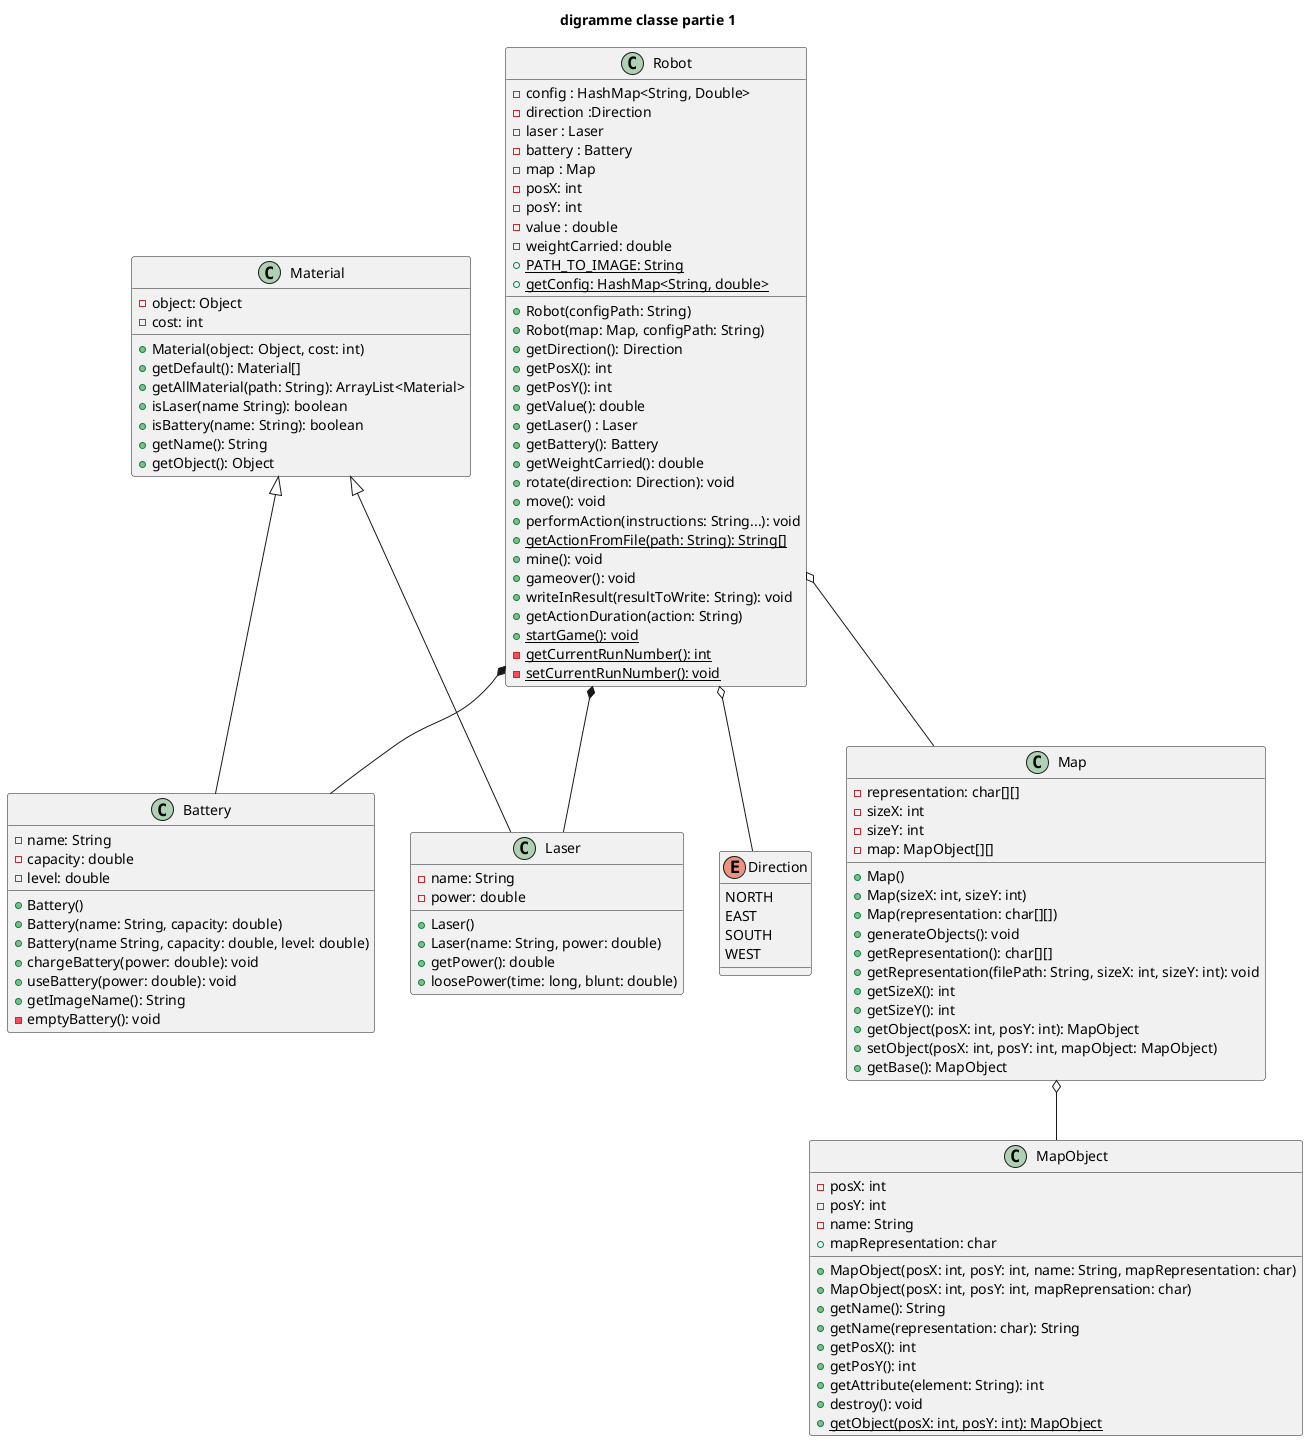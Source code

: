 This file contains the plain text to use with planUml (https://plantuml.com/fr/) to generate the uml diagram



diagram needed for all parts (we need 10 diagrams): 
- cas d'utilisation ✅
- class ✅
- séquence 
- état-transition (2) ✅(1/2)

@startuml test 
title digramme classe partie 1
class Robot {
    -config : HashMap<String, Double>
    -direction :Direction
    -laser : Laser
    -battery : Battery
    -map : Map
    -posX: int
    -posY: int
    -value : double
    -weightCarried: double
    {static} +PATH_TO_IMAGE: String
    +Robot(configPath: String)
    +Robot(map: Map, configPath: String)
    +getDirection(): Direction
    +getPosX(): int
    +getPosY(): int
    +getValue(): double
    +getLaser() : Laser
    +getBattery(): Battery
    +getWeightCarried(): double
    +{static} getConfig: HashMap<String, double>
    +rotate(direction: Direction): void
    +move(): void
    +performAction(instructions: String...): void
    +{static} getActionFromFile(path: String): String[]
    +mine(): void
    +gameover(): void
    +writeInResult(resultToWrite: String): void
    +getActionDuration(action: String)
    +{static} startGame(): void
    -{static} getCurrentRunNumber(): int
    -{static} setCurrentRunNumber(): void
}

class Material {
    -object: Object
    -cost: int
    +Material(object: Object, cost: int)
    +getDefault(): Material[]
    +getAllMaterial(path: String): ArrayList<Material>
    +isLaser(name String): boolean
    +isBattery(name: String): boolean
    +getName(): String
    +getObject(): Object
}

class Battery {
    -name: String
    -capacity: double
    -level: double
    +Battery()
    +Battery(name: String, capacity: double)
    +Battery(name String, capacity: double, level: double)
    +chargeBattery(power: double): void
    +useBattery(power: double): void
    +getImageName(): String
    -emptyBattery(): void

}
enum Direction {
    NORTH
    EAST
    SOUTH
    WEST
}

class Laser {
    -name: String
    -power: double
    +Laser()
    +Laser(name: String, power: double)
    +getPower(): double
    +loosePower(time: long, blunt: double)
}

class Map {
    -representation: char[][]
    -sizeX: int
    -sizeY: int
    -map: MapObject[][]
    +Map()
    +Map(sizeX: int, sizeY: int)
    +Map(representation: char[][])
    +generateObjects(): void
    +getRepresentation(): char[][]
    +getRepresentation(filePath: String, sizeX: int, sizeY: int): void
    +getSizeX(): int
    +getSizeY(): int
    +getObject(posX: int, posY: int): MapObject
    +setObject(posX: int, posY: int, mapObject: MapObject)
    +getBase(): MapObject
}

class MapObject {
    -posX: int
    -posY: int
    -name: String
    +mapRepresentation: char
    +MapObject(posX: int, posY: int, name: String, mapRepresentation: char)
    +MapObject(posX: int, posY: int, mapReprensation: char)
    +getName(): String
    +getName(representation: char): String
    +getPosX(): int
    +getPosY(): int
    +getAttribute(element: String): int
    +destroy(): void
    {static}+ getObject(posX: int, posY: int): MapObject
}

Robot *-- Battery
Robot *-- Laser
Robot o-- Map
Map o-- MapObject
Material <|-- Laser
Material <|-- Battery
Robot o-- Direction
@enduml

diagram cas
@startuml digramCasPart1
title Diagramme cas partie 1
:robot: as robot
rectangle Projet {
robot -(pointer une direction)
(avancer) as (avancer)
(miner) as (miner)
(avancer) .> (miner): include
robot -(avancer)
(acheter nouveaux équipement) as (acheter)
(installer nouveaux équipement) as (installer)
robot -- (acheter)
(acheter) .> (installer): include
}
@enduml

Diagram etat-transition (bouger robot)

@startuml digrammeEtatTransition_bougerRobot
title diagramme etat transition bouger robot
[*] --> bougerRobot 
state bougerRobot {
    state Avancer: after(temps déplacement)
    [*] --> Avancer
    Avancer --> miner : [position = position d'un objet]
    Avancer --> [*]
    state miner {
        [*] --> mine 
        mine : after(durreté *100 / efficacité)
        mine --> [*]
    }
    miner -> [*] : [charge robot > charge max]
    miner --> robotDetruit : [batterie <= 0]
}
@enduml

digramm sequence 

@startuml diagrammeSequencePart1
title diagramme sequence partie 1
actor Robot as Robot <<Robot>>
participant Map as Map <<Map>>
activate Robot
Robot -> Map : avancer(direction)
alt position valide
Map --> Robot : nouvelle position
Robot -> Map : objet à la position ? 

alt oui 
Map --> Robot : caractéristique de l'objet
Robot -> Map : j'ai détruit l'objet
Map -> Map : enlève l'objet de la map
else non
Map --> Robot : case vide
end
else position non disponible
Map --> Robot : en dehors de la map\nfin du jeu
destroy Robot
deactivate Robot
end
@enduml

diagram etat-transition (acheter Materiel - part1)

@startuml diagrammeEtatTransition_acheterMateriel
title diagramme etat transition acheter matériel
[*] --> AcheterMateriel
state AcheterMateriel {
    [*] --> DemandeMateriel
    state c <<choice>>
    DemandeMateriel --> c : [position robot == position base]

    c --> [*] : [non]
    c --> AcheterEquipement : [oui]

    state d <<choice>>
    AcheterEquipement --> d : [robot.value >= materiel.cost]
    d --> [*] : [non]
    d --> EquiperMateriel : [oui]
    EquiperMateriel : entry/robot.value -= materiel.cost
    EquiperMateriel : after(temps_installation)
    EquiperMateriel --> [*]

}
@enduml

diagramme cas (part2)
@startuml diagrammCasPart2
title Diagramme cas partie 2
actor :robot:
rectangle programme {
robot -- (Instruction P)
robot -- (Instruction G)
robot -- (Instruction D)
robot -- (Instruction M)
robot -- (Instruction K)
robot -- (Déplacer le robot)
robot -- (Attaquer robot à proximité)
robot -- (Soigner robot)
robot -- (Détruire mur)

"Instruction Y" as (Y)
(Déplacer le robot) ..> (Y) : include
(Attaquer robot à proximité) ..> (Y) : include
(Soigner robot) ..> (Y) : include
(Détruire mur) ..> (Y) : include

}
@enduml

diagramme etat transition partie 2 
@startuml
title diagramme etat transition instruction Y (part2)
state c <<choice>>
[*] --> c : instruction Y
c --> bougerRobot : [32 <= V <= 35]
state bougerRobot {
[*] --> Nord : [V == 33]
[*] --> Est : [V == 32]
[*] --> Ouest : [V == 34]
[*] --> Sud : [V == 35]
state d <<choice>>
Nord --> d 
Est --> d
Ouest --> d
Sud --> d 
d --> [*] : bougeRobot [pas de mur]
}
bougerRobot --> [*] : [mur dans la direction voulu]

c --> attaquerRobots : [V == 36]
state attaquerRobots {
    [*] --> energieInitiale
    energieInitiale --> energieFinale : attaque/energie --
    energieFinale  --> [*] : [energie > 0]
    energieFinale --> robotDetruit 
}
attaquerRobots --> [*]

c --> soignerRobots : [V == 37]
state soignerRobots {
    [*] --> energieRobotInitiale
    [*] --> energieBotsInitiale
    energieRobotInitiale --> energieRobotFinale : soigner/ [energie += nbBots]
    energieBotsInitiale --> energieBotsFinale : soigner/ [energie += 2]
    energieBotsFinale --> [*]
    energieRobotFinale --> [*]
}
soignerRobots --> [*]

c --> détruireMur : [V == 38]
state détruireMur {
    [*] --> energieRobotDébut
    energieRobotDébut --> energieRobotFin : détruitMur/ énergie -= nbMur
    energieRobotFin --> [*]
    energieRobotFin --> robotDétruit : [energie <: 0]
}
détruireMur --> [*]
@enduml

digramme sequence partie 2
@startuml diagramSequencePart2
title diagram sequence part2
actor robot as robot <<Robot>>
participant "Registre D" as D <<int[]>>
participant "Registre C" as C <<int[]>>
participant "Pile publique" as PP <<int[]>>
participant Map as Map <<Map>>
alt "Instruction P"
    D -> PP : donne valeur ASCII position d
    PP -> PP : empile la valeur
else "Instructin G"
    PP -> PP : dépile x
    PP->PP: x %= 2
    PP->PP : dépile y
    PP -> PP : y %= 2
    PP->PP : empile x &= y
else "Instruction D"
    D -> PP : récupère dernière valeur
    PP --> D : donne dernière valeur
    D -> D : définit D sur la \nvaleur récupérée
else "Instruction M"
    D -> PP : demande dernière valeur
    PP --> D : donne dernière valeur
    D -> D : défninit valeur à \nla position d \nà la valeur récupérée
else "Instruction K"
    C -> D : demande d
    D --> C : donne d
    C -> C : C = d
    D -> D : D = 0
else "Instruction Y"
    opt "V == 32"
        robot -> Map : position à droite disponible ?
        opt 
            Map --> robot : oui
            robot -> robot : reste à la même position
        else 
            Map --> robot : non
            robot -> robot : Déplace à droite
        end
    else "V == 33"
        robot -> Map : position en haut disponible ?
        opt 
            Map --> robot : oui
            robot -> robot : reste à la même position
        else 
            Map --> robot : non
            robot -> robot : Déplace en haut
        end
    else "V == 34"
        robot -> Map : position à gauche disponible ?
        
        opt 
            Map --> robot : oui
            robot -> robot : reste à la même position
        else 
            Map --> robot : non
            robot -> robot : Déplace à gauche
        end
    else "V == 35"
        robot -> Map : position en bas disponible ?
        opt 
            Map --> robot : oui
            robot -> robot : reste à la même position
        else 
            Map --> robot : non
            robot -> robot : Déplace à bas
        end
    else "V == 36"
        robot -> robot : Perd 1 point énergie
        opt "énergie <= 0"
            robot -> robot : Destruction
            destroy robot
        end
    else "V == 37"
        robot -> Map : robots à côté ?
        Map --> robot : nombre robot
        robot -> robot : Gagne (nombre robot) point énergie
        opt energie > 10
            robot -> robot : energie = 10
        end
    else "V == 38"
        robot-> Map : nombre mur à côté ? 
        Map --> robot : nombre mur
        Map -> Map : détruit mur
        robot -> robot : Perd (nombre mur) point énergie
        opt "énergie <= 0"
            robot -> robot : Destruction
            destroy robot
        end 
    end
else "instruction I"
    PP -> PP : dépile x, y
    PP -> Map : demande valeur position (x, y)
    Map --> PP : donne valeur position (x, y)
    PP -> PP : empile valeur récupérée
else "Instruction inconnue"
    robot -> robot : Destruction
    destroy robot
end 
@enduml

diagramme classe partie 2 
@startuml diagramClassPart2
title Diagramme classe partie 2




package combat {
    package robot {
        class Robot
        class PublicStack
    }
    package map {
        class CombatMap
        class IsNotARobotException
    }
    class Display
    class CombatMain
}

class Robot {
    -energy : int
    -posY : int
    -posX : int
    - C :int
    -D: int
    -commandLog : int[]
    -name: String
    +Robot(chosenName : String, posX: int, posY: int): Robot 
    +getPosY(): int
    +getPoxX(): int
    +getCommand(): int
    +getCLogAsString(): String
    +getName(): String
    +getC(): int
    +getEnergy(): int
    +getCommandTotal(): int
    +initBot(name: String): void 
    +complementInt(value: int): int
    +executeCommand(): void
    +moveRobot(dir: Direction): void
    +addEnergy(value: int): void
}

class PublicStack {
    - stack: int[]
    -p: int
    - {static} instance: PublicStack
    + {static} getInstance(): PublicStack
    - PublicStack()
    +getP(): int
    +getSatck(pos: int): int
    +stack(value :int): void
    +unStack(): int
}

class CombatMap {
    -path: String
    -sizeX: int
    -sizeY: int
    -energy_battery_value: int
    -robotsNames: ArrayList<String>
    -map: char[][]
    -robots: ArrayList<Robot>
    - {static} turnCount: int
    -{static} MAX_TURN: int
    -{static} instance: CombatMap
    +getInstanc(): CombatMap
    -CombatMap()
    +getSizeX(): int
    +getSizeY(): int
    +getMap(): char[][]
    +getRobots(): ArrayList<Robots>
    +displayMap(): void
    +showMap(): void
    +getChar(x: int, y: int): char
    +setChat(x: int, y: int, c: char): void
    +moveContent(x1: int, y1: int, x2: int, y2: int): boolean
    +damageRobots(x: int, y: int): void
    +rechargeRobots(x: int, y: int): void
    +remainingBots(): void
    +destroyWalls(x: int, y: int): void
    +destroyRobots(x: int, y: int)
    +isPosValid(x: int, y: int): boolean
    +getRobot(x: int, y: int) :Robot
    +turn(): char
    +getLongestComman(): int
}

class Display {
    +{static} main:(args: String[]): void
    +{static} pane: GridPane
    +{static} map: CombatMap
    +{static} block_size: int
    +{static} STAGE_HEIGHT: int
    +{static} STAGE_WIDTH: int
    +{static} WAIT_BETWEEN_ACTIONS: int
    +{static} generateTexture(x: int, y: int): void
    - {static} getPathFromPos(x: int, y: int): String
    +{static} makeActions(): void
    +{static} updateElement(x: int, y: int): void
    +start(primaryStage: Stage): void
}

class CombatMain{
    +{static} main(args: String[]): void
}

Display --|> Application
IsNotARobotException --|> Exception
Display *-- CombatMap
CombatMap *-- Robot
CombatMain -- CombatMap
CombatMain -- PublicStack
@enduml


//TODO
diagram classe partie 2 
    A FAIRE 
